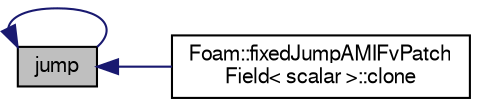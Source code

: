 digraph "jump"
{
  bgcolor="transparent";
  edge [fontname="FreeSans",fontsize="10",labelfontname="FreeSans",labelfontsize="10"];
  node [fontname="FreeSans",fontsize="10",shape=record];
  rankdir="LR";
  Node18 [label="jump",height=0.2,width=0.4,color="black", fillcolor="grey75", style="filled", fontcolor="black"];
  Node18 -> Node19 [dir="back",color="midnightblue",fontsize="10",style="solid",fontname="FreeSans"];
  Node19 [label="Foam::fixedJumpAMIFvPatch\lField\< scalar \>::clone",height=0.2,width=0.4,color="black",URL="$a22106.html#a6dfbb046cc414bcb0ee27a1646815537",tooltip="Construct and return a clone setting internal field reference. "];
  Node18 -> Node18 [dir="back",color="midnightblue",fontsize="10",style="solid",fontname="FreeSans"];
}
